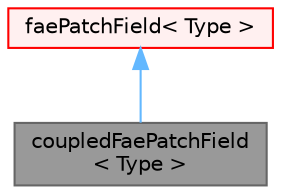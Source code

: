 digraph "coupledFaePatchField&lt; Type &gt;"
{
 // LATEX_PDF_SIZE
  bgcolor="transparent";
  edge [fontname=Helvetica,fontsize=10,labelfontname=Helvetica,labelfontsize=10];
  node [fontname=Helvetica,fontsize=10,shape=box,height=0.2,width=0.4];
  Node1 [id="Node000001",label="coupledFaePatchField\l\< Type \>",height=0.2,width=0.4,color="gray40", fillcolor="grey60", style="filled", fontcolor="black",tooltip="Author Zeljko Tukovic, FMENA Hrvoje Jasak, Wikki Ltd."];
  Node2 -> Node1 [id="edge1_Node000001_Node000002",dir="back",color="steelblue1",style="solid",tooltip=" "];
  Node2 [id="Node000002",label="faePatchField\< Type \>",height=0.2,width=0.4,color="red", fillcolor="#FFF0F0", style="filled",URL="$classFoam_1_1faePatchField.html",tooltip="faePatchField<Type> abstract base class. This class gives a fat-interface to all derived classes cove..."];
}
